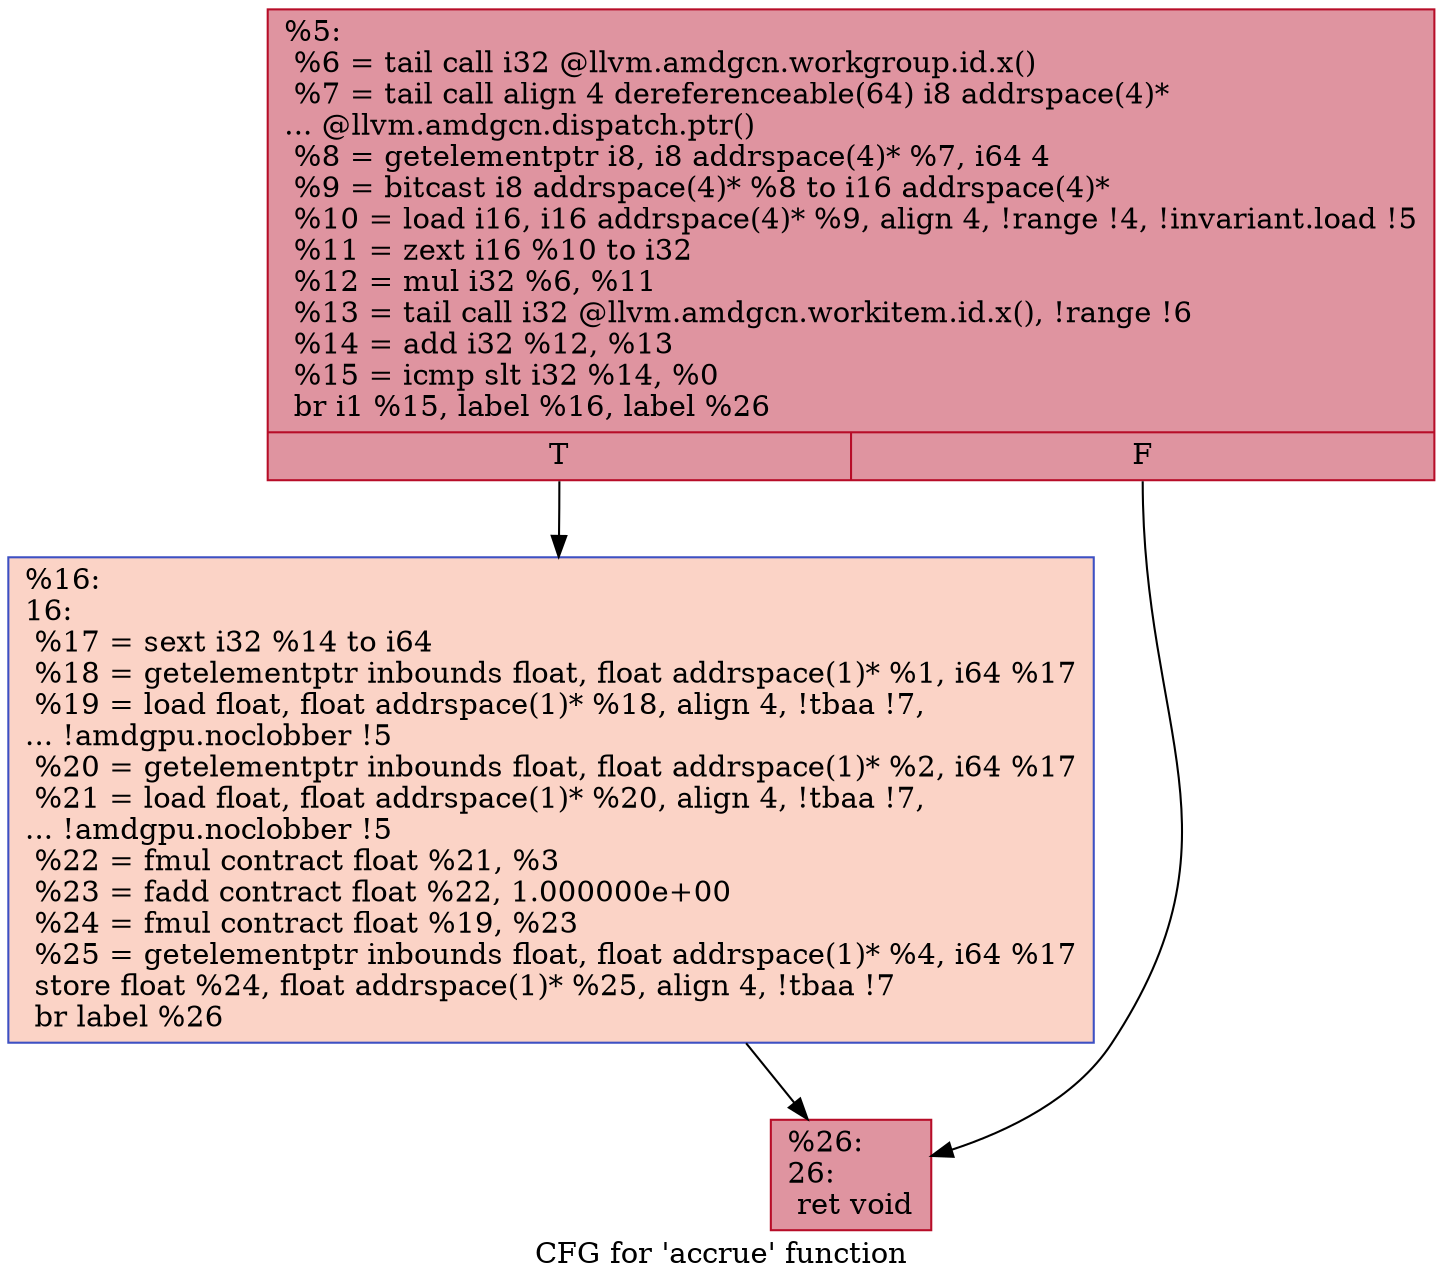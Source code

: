 digraph "CFG for 'accrue' function" {
	label="CFG for 'accrue' function";

	Node0x4fad120 [shape=record,color="#b70d28ff", style=filled, fillcolor="#b70d2870",label="{%5:\l  %6 = tail call i32 @llvm.amdgcn.workgroup.id.x()\l  %7 = tail call align 4 dereferenceable(64) i8 addrspace(4)*\l... @llvm.amdgcn.dispatch.ptr()\l  %8 = getelementptr i8, i8 addrspace(4)* %7, i64 4\l  %9 = bitcast i8 addrspace(4)* %8 to i16 addrspace(4)*\l  %10 = load i16, i16 addrspace(4)* %9, align 4, !range !4, !invariant.load !5\l  %11 = zext i16 %10 to i32\l  %12 = mul i32 %6, %11\l  %13 = tail call i32 @llvm.amdgcn.workitem.id.x(), !range !6\l  %14 = add i32 %12, %13\l  %15 = icmp slt i32 %14, %0\l  br i1 %15, label %16, label %26\l|{<s0>T|<s1>F}}"];
	Node0x4fad120:s0 -> Node0x4faf020;
	Node0x4fad120:s1 -> Node0x4faf0b0;
	Node0x4faf020 [shape=record,color="#3d50c3ff", style=filled, fillcolor="#f59c7d70",label="{%16:\l16:                                               \l  %17 = sext i32 %14 to i64\l  %18 = getelementptr inbounds float, float addrspace(1)* %1, i64 %17\l  %19 = load float, float addrspace(1)* %18, align 4, !tbaa !7,\l... !amdgpu.noclobber !5\l  %20 = getelementptr inbounds float, float addrspace(1)* %2, i64 %17\l  %21 = load float, float addrspace(1)* %20, align 4, !tbaa !7,\l... !amdgpu.noclobber !5\l  %22 = fmul contract float %21, %3\l  %23 = fadd contract float %22, 1.000000e+00\l  %24 = fmul contract float %19, %23\l  %25 = getelementptr inbounds float, float addrspace(1)* %4, i64 %17\l  store float %24, float addrspace(1)* %25, align 4, !tbaa !7\l  br label %26\l}"];
	Node0x4faf020 -> Node0x4faf0b0;
	Node0x4faf0b0 [shape=record,color="#b70d28ff", style=filled, fillcolor="#b70d2870",label="{%26:\l26:                                               \l  ret void\l}"];
}
